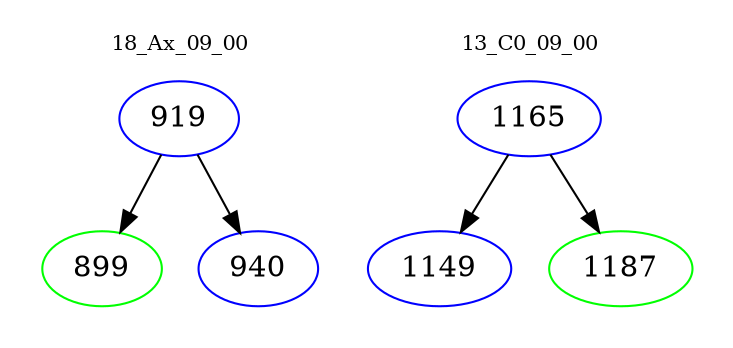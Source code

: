digraph{
subgraph cluster_0 {
color = white
label = "18_Ax_09_00";
fontsize=10;
T0_919 [label="919", color="blue"]
T0_919 -> T0_899 [color="black"]
T0_899 [label="899", color="green"]
T0_919 -> T0_940 [color="black"]
T0_940 [label="940", color="blue"]
}
subgraph cluster_1 {
color = white
label = "13_C0_09_00";
fontsize=10;
T1_1165 [label="1165", color="blue"]
T1_1165 -> T1_1149 [color="black"]
T1_1149 [label="1149", color="blue"]
T1_1165 -> T1_1187 [color="black"]
T1_1187 [label="1187", color="green"]
}
}
